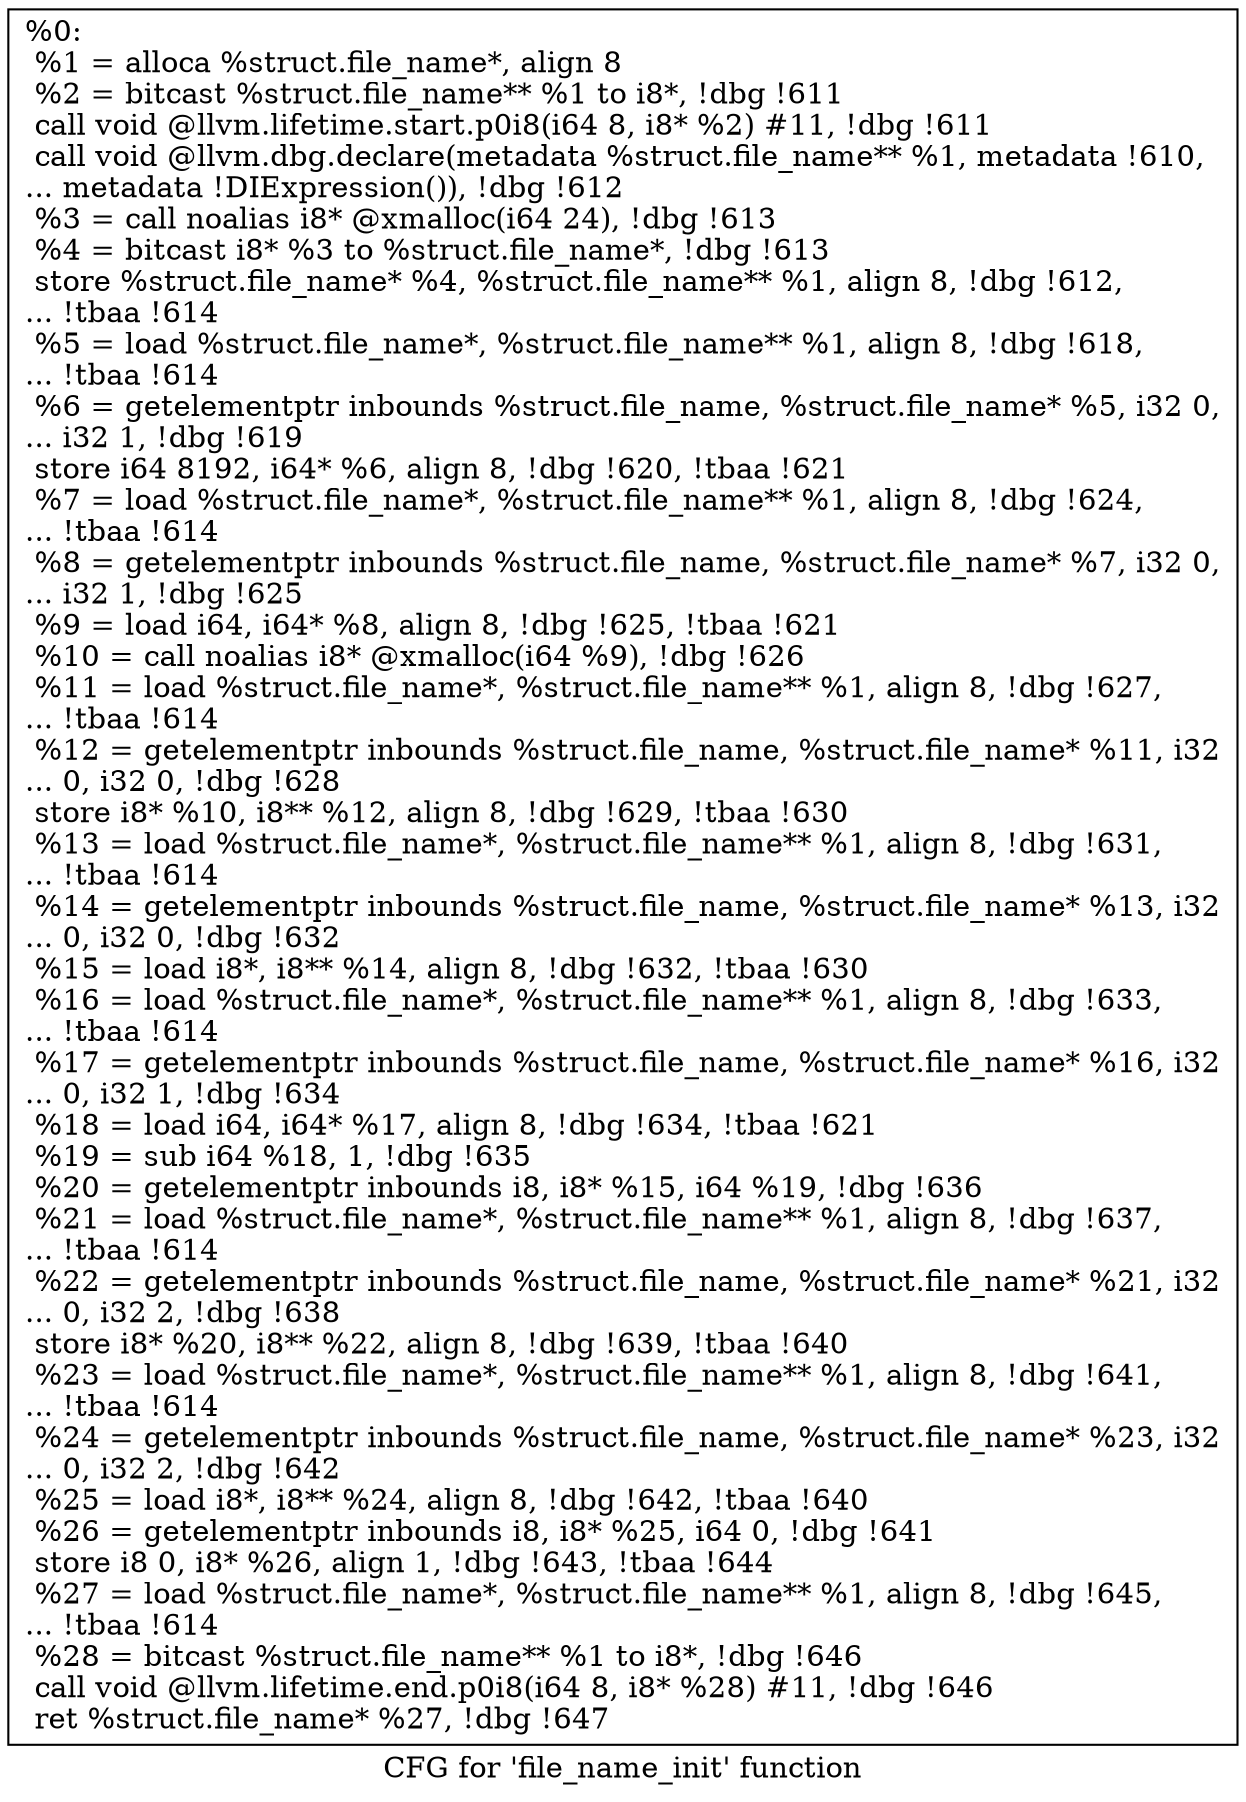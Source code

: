 digraph "CFG for 'file_name_init' function" {
	label="CFG for 'file_name_init' function";

	Node0x1691850 [shape=record,label="{%0:\l  %1 = alloca %struct.file_name*, align 8\l  %2 = bitcast %struct.file_name** %1 to i8*, !dbg !611\l  call void @llvm.lifetime.start.p0i8(i64 8, i8* %2) #11, !dbg !611\l  call void @llvm.dbg.declare(metadata %struct.file_name** %1, metadata !610,\l... metadata !DIExpression()), !dbg !612\l  %3 = call noalias i8* @xmalloc(i64 24), !dbg !613\l  %4 = bitcast i8* %3 to %struct.file_name*, !dbg !613\l  store %struct.file_name* %4, %struct.file_name** %1, align 8, !dbg !612,\l... !tbaa !614\l  %5 = load %struct.file_name*, %struct.file_name** %1, align 8, !dbg !618,\l... !tbaa !614\l  %6 = getelementptr inbounds %struct.file_name, %struct.file_name* %5, i32 0,\l... i32 1, !dbg !619\l  store i64 8192, i64* %6, align 8, !dbg !620, !tbaa !621\l  %7 = load %struct.file_name*, %struct.file_name** %1, align 8, !dbg !624,\l... !tbaa !614\l  %8 = getelementptr inbounds %struct.file_name, %struct.file_name* %7, i32 0,\l... i32 1, !dbg !625\l  %9 = load i64, i64* %8, align 8, !dbg !625, !tbaa !621\l  %10 = call noalias i8* @xmalloc(i64 %9), !dbg !626\l  %11 = load %struct.file_name*, %struct.file_name** %1, align 8, !dbg !627,\l... !tbaa !614\l  %12 = getelementptr inbounds %struct.file_name, %struct.file_name* %11, i32\l... 0, i32 0, !dbg !628\l  store i8* %10, i8** %12, align 8, !dbg !629, !tbaa !630\l  %13 = load %struct.file_name*, %struct.file_name** %1, align 8, !dbg !631,\l... !tbaa !614\l  %14 = getelementptr inbounds %struct.file_name, %struct.file_name* %13, i32\l... 0, i32 0, !dbg !632\l  %15 = load i8*, i8** %14, align 8, !dbg !632, !tbaa !630\l  %16 = load %struct.file_name*, %struct.file_name** %1, align 8, !dbg !633,\l... !tbaa !614\l  %17 = getelementptr inbounds %struct.file_name, %struct.file_name* %16, i32\l... 0, i32 1, !dbg !634\l  %18 = load i64, i64* %17, align 8, !dbg !634, !tbaa !621\l  %19 = sub i64 %18, 1, !dbg !635\l  %20 = getelementptr inbounds i8, i8* %15, i64 %19, !dbg !636\l  %21 = load %struct.file_name*, %struct.file_name** %1, align 8, !dbg !637,\l... !tbaa !614\l  %22 = getelementptr inbounds %struct.file_name, %struct.file_name* %21, i32\l... 0, i32 2, !dbg !638\l  store i8* %20, i8** %22, align 8, !dbg !639, !tbaa !640\l  %23 = load %struct.file_name*, %struct.file_name** %1, align 8, !dbg !641,\l... !tbaa !614\l  %24 = getelementptr inbounds %struct.file_name, %struct.file_name* %23, i32\l... 0, i32 2, !dbg !642\l  %25 = load i8*, i8** %24, align 8, !dbg !642, !tbaa !640\l  %26 = getelementptr inbounds i8, i8* %25, i64 0, !dbg !641\l  store i8 0, i8* %26, align 1, !dbg !643, !tbaa !644\l  %27 = load %struct.file_name*, %struct.file_name** %1, align 8, !dbg !645,\l... !tbaa !614\l  %28 = bitcast %struct.file_name** %1 to i8*, !dbg !646\l  call void @llvm.lifetime.end.p0i8(i64 8, i8* %28) #11, !dbg !646\l  ret %struct.file_name* %27, !dbg !647\l}"];
}
